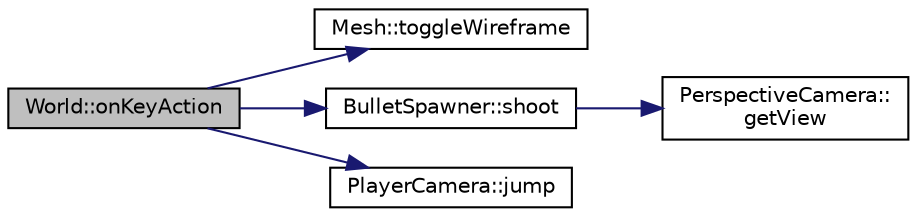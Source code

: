digraph "World::onKeyAction"
{
  edge [fontname="Helvetica",fontsize="10",labelfontname="Helvetica",labelfontsize="10"];
  node [fontname="Helvetica",fontsize="10",shape=record];
  rankdir="LR";
  Node1 [label="World::onKeyAction",height=0.2,width=0.4,color="black", fillcolor="grey75", style="filled", fontcolor="black"];
  Node1 -> Node2 [color="midnightblue",fontsize="10",style="solid",fontname="Helvetica"];
  Node2 [label="Mesh::toggleWireframe",height=0.2,width=0.4,color="black", fillcolor="white", style="filled",URL="$class_mesh.html#a363f6809aa3269a7021a68421f1bb160"];
  Node1 -> Node3 [color="midnightblue",fontsize="10",style="solid",fontname="Helvetica"];
  Node3 [label="BulletSpawner::shoot",height=0.2,width=0.4,color="black", fillcolor="white", style="filled",URL="$class_bullet_spawner.html#a2ef82c18cb619b1a23073f87453804f5"];
  Node3 -> Node4 [color="midnightblue",fontsize="10",style="solid",fontname="Helvetica"];
  Node4 [label="PerspectiveCamera::\lgetView",height=0.2,width=0.4,color="black", fillcolor="white", style="filled",URL="$class_perspective_camera.html#aa178b372867ae7fa837d83ed506f1f36"];
  Node1 -> Node5 [color="midnightblue",fontsize="10",style="solid",fontname="Helvetica"];
  Node5 [label="PlayerCamera::jump",height=0.2,width=0.4,color="black", fillcolor="white", style="filled",URL="$class_player_camera.html#a07e07be4973f01f696ab9cd2cc1d7fdc"];
}
